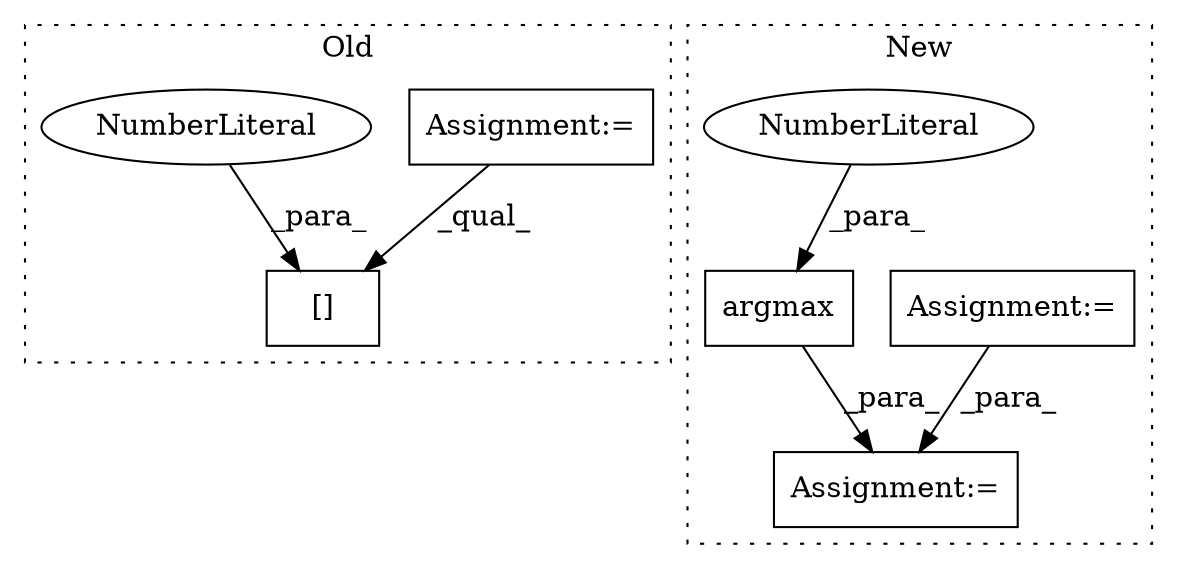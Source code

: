 digraph G {
subgraph cluster0 {
1 [label="[]" a="2" s="2424,2432" l="7,1" shape="box"];
4 [label="Assignment:=" a="7" s="1901" l="1" shape="box"];
5 [label="NumberLiteral" a="34" s="2431" l="1" shape="ellipse"];
label = "Old";
style="dotted";
}
subgraph cluster1 {
2 [label="argmax" a="32" s="2170,2185" l="7,1" shape="box"];
3 [label="Assignment:=" a="7" s="2217" l="1" shape="box"];
6 [label="Assignment:=" a="7" s="2197" l="1" shape="box"];
7 [label="NumberLiteral" a="34" s="2184" l="1" shape="ellipse"];
label = "New";
style="dotted";
}
2 -> 3 [label="_para_"];
4 -> 1 [label="_qual_"];
5 -> 1 [label="_para_"];
6 -> 3 [label="_para_"];
7 -> 2 [label="_para_"];
}